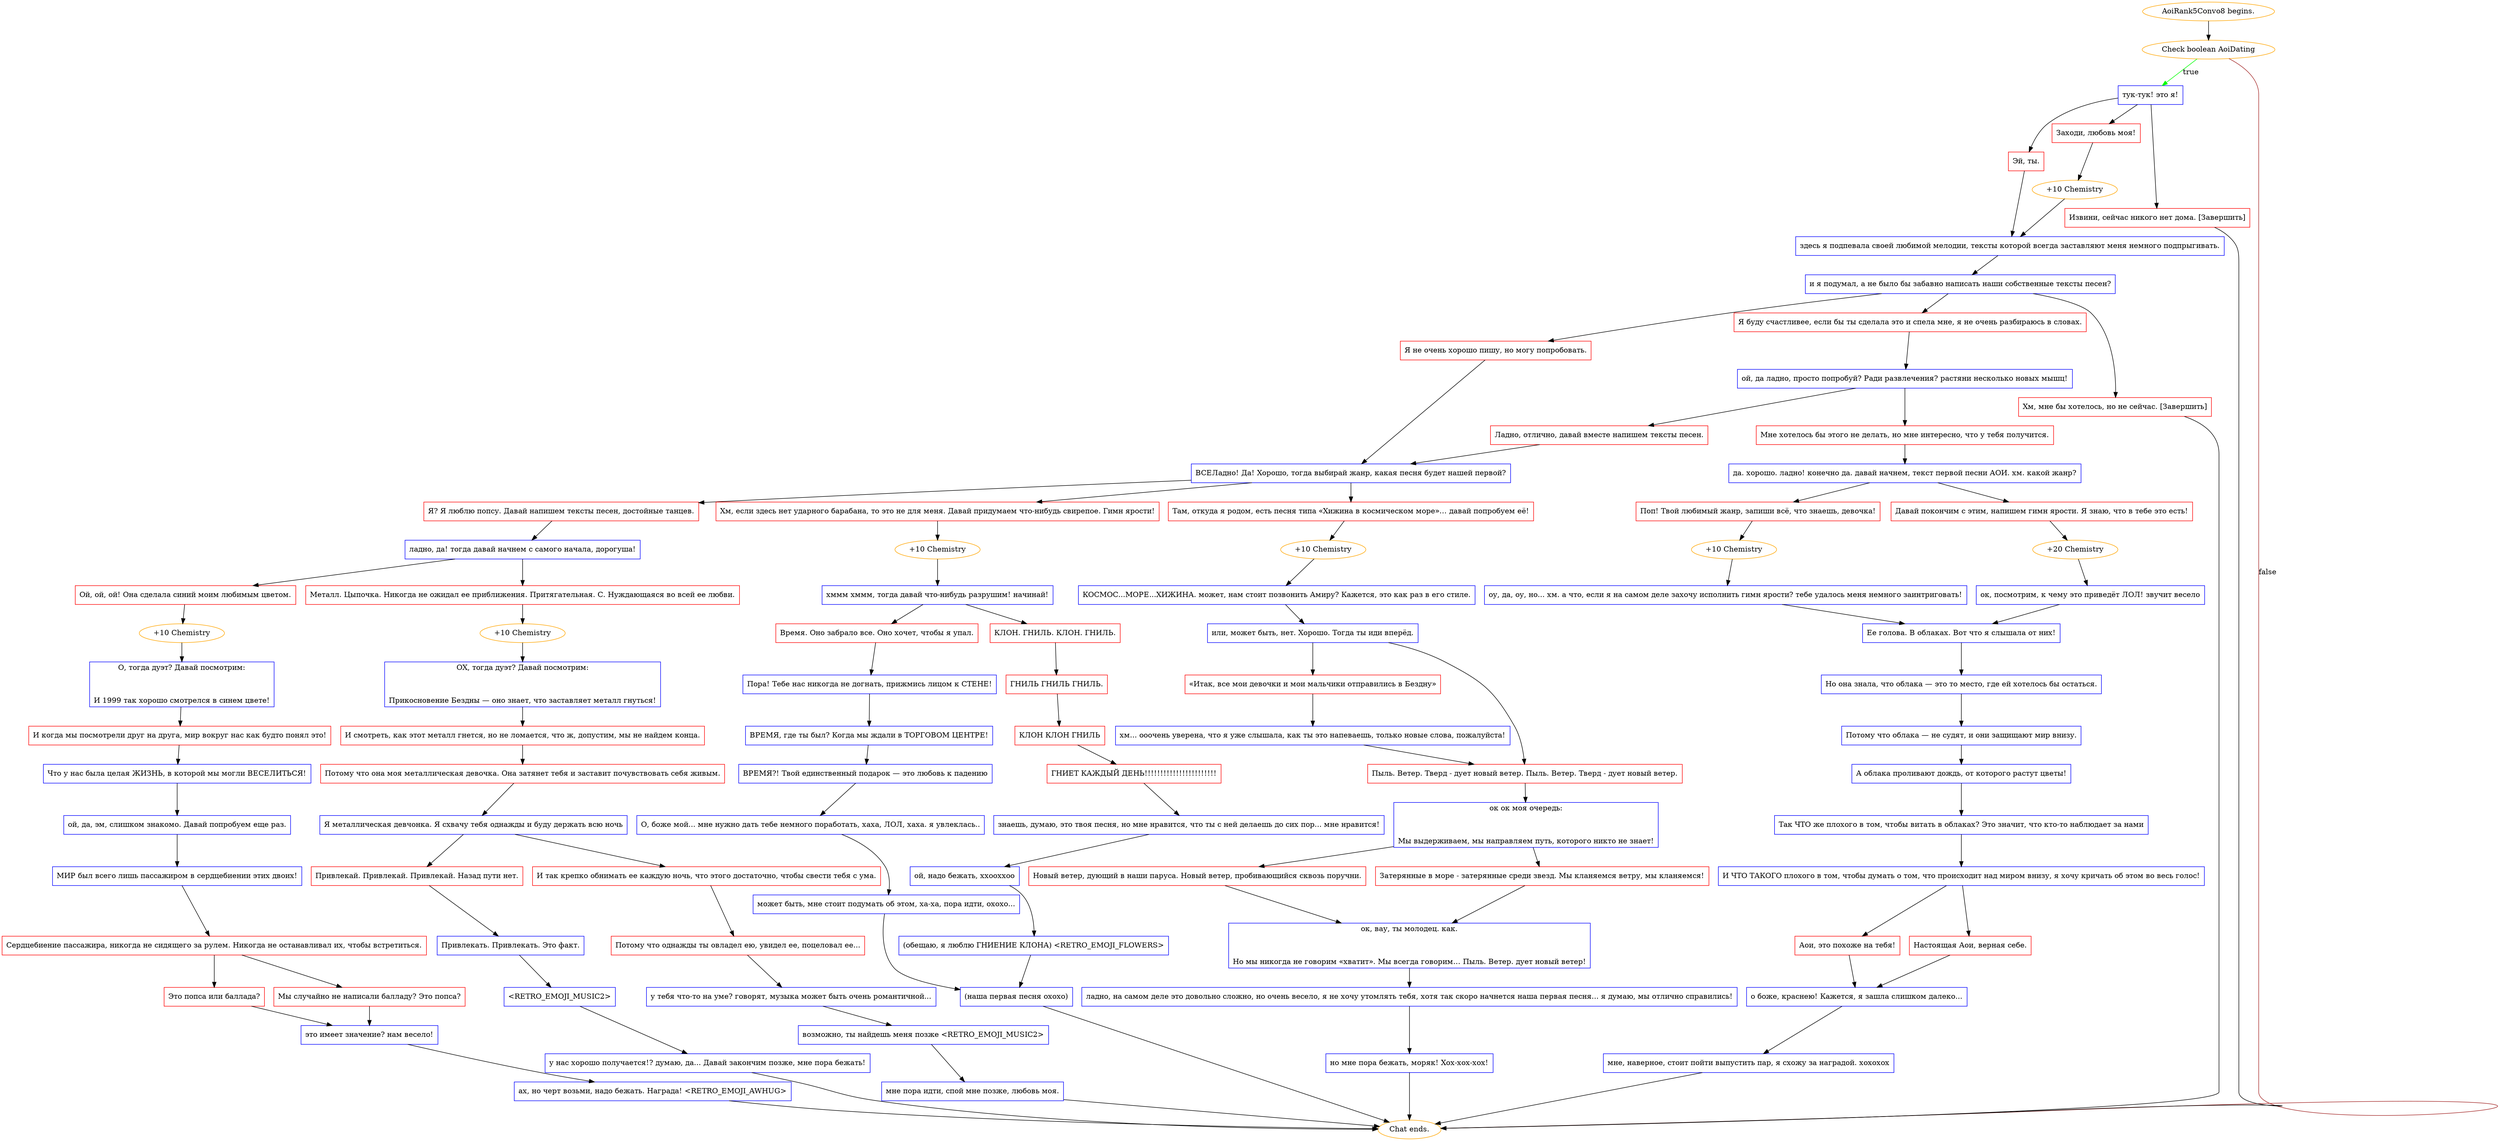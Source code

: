 digraph {
	"AoiRank5Convo8 begins." [color=orange];
		"AoiRank5Convo8 begins." -> j3608589578;
	j3608589578 [label="Check boolean AoiDating",color=orange];
		j3608589578 -> j1898975247 [label=true,color=green];
		j3608589578 -> "Chat ends." [label=false,color=brown];
	j1898975247 [label="тук-тук! это я!",shape=box,color=blue];
		j1898975247 -> j335312856;
		j1898975247 -> j1978533997;
		j1898975247 -> j1026089404;
	"Chat ends." [color=orange];
	j335312856 [label="Эй, ты.",shape=box,color=red];
		j335312856 -> j3835672815;
	j1978533997 [label="Заходи, любовь моя!",shape=box,color=red];
		j1978533997 -> j1001635727;
	j1026089404 [label="Извини, сейчас никого нет дома. [Завершить]",shape=box,color=red];
		j1026089404 -> "Chat ends.";
	j3835672815 [label="здесь я подпевала своей любимой мелодии, тексты которой всегда заставляют меня немного подпрыгивать.",shape=box,color=blue];
		j3835672815 -> j686949387;
	j1001635727 [label="+10 Chemistry",color=orange];
		j1001635727 -> j3835672815;
	j686949387 [label="и я подумал, а не было бы забавно написать наши собственные тексты песен?",shape=box,color=blue];
		j686949387 -> j4162653503;
		j686949387 -> j2394262622;
		j686949387 -> j2975145479;
	j4162653503 [label="Я не очень хорошо пишу, но могу попробовать.",shape=box,color=red];
		j4162653503 -> j3910837253;
	j2394262622 [label="Я буду счастливее, если бы ты сделала это и спела мне, я не очень разбираюсь в словах.",shape=box,color=red];
		j2394262622 -> j1578951509;
	j2975145479 [label="Хм, мне бы хотелось, но не сейчас. [Завершить]",shape=box,color=red];
		j2975145479 -> "Chat ends.";
	j3910837253 [label="ВСЕЛадно! Да! Хорошо, тогда выбирай жанр, какая песня будет нашей первой?",shape=box,color=blue];
		j3910837253 -> j1265149794;
		j3910837253 -> j944248289;
		j3910837253 -> j2526897936;
	j1578951509 [label="ой, да ладно, просто попробуй? Ради развлечения? растяни несколько новых мышц!",shape=box,color=blue];
		j1578951509 -> j2940921719;
		j1578951509 -> j603025628;
	j1265149794 [label="Я? Я люблю попсу. Давай напишем тексты песен, достойные танцев.",shape=box,color=red];
		j1265149794 -> j143894987;
	j944248289 [label="Хм, если здесь нет ударного барабана, то это не для меня. Давай придумаем что-нибудь свирепое. Гимн ярости!",shape=box,color=red];
		j944248289 -> j202846819;
	j2526897936 [label="Там, откуда я родом, есть песня типа «Хижина в космическом море»… давай попробуем её!",shape=box,color=red];
		j2526897936 -> j1755916752;
	j2940921719 [label="Ладно, отлично, давай вместе напишем тексты песен.",shape=box,color=red];
		j2940921719 -> j3910837253;
	j603025628 [label="Мне хотелось бы этого не делать, но мне интересно, что у тебя получится.",shape=box,color=red];
		j603025628 -> j1720929094;
	j143894987 [label="ладно, да! тогда давай начнем с самого начала, дорогуша!",shape=box,color=blue];
		j143894987 -> j1557496389;
		j143894987 -> j483739027;
	j202846819 [label="+10 Chemistry",color=orange];
		j202846819 -> j4035894502;
	j1755916752 [label="+10 Chemistry",color=orange];
		j1755916752 -> j4154508401;
	j1720929094 [label="да. хорошо. ладно! конечно да. давай начнем, текст первой песни АОИ. хм. какой жанр?",shape=box,color=blue];
		j1720929094 -> j2332494112;
		j1720929094 -> j637720686;
	j1557496389 [label="Ой, ой, ой! Она сделала синий моим любимым цветом.",shape=box,color=red];
		j1557496389 -> j1364216071;
	j483739027 [label="Металл. Цыпочка. Никогда не ожидал ее приближения. Притягательная. С. Нуждающаяся во всей ее любви.",shape=box,color=red];
		j483739027 -> j581476693;
	j4035894502 [label="хммм хммм, тогда давай что-нибудь разрушим! начинай!",shape=box,color=blue];
		j4035894502 -> j919601008;
		j4035894502 -> j3085382651;
	j4154508401 [label="КОСМОС...МОРЕ...ХИЖИНА. может, нам стоит позвонить Амиру? Кажется, это как раз в его стиле.",shape=box,color=blue];
		j4154508401 -> j943096120;
	j2332494112 [label="Поп! Твой любимый жанр, запиши всё, что знаешь, девочка!",shape=box,color=red];
		j2332494112 -> j1979784659;
	j637720686 [label="Давай покончим с этим, напишем гимн ярости. Я знаю, что в тебе это есть!",shape=box,color=red];
		j637720686 -> j3550127086;
	j1364216071 [label="+10 Chemistry",color=orange];
		j1364216071 -> j858217967;
	j581476693 [label="+10 Chemistry",color=orange];
		j581476693 -> j322814117;
	j919601008 [label="Время. Оно забрало все. Оно хочет, чтобы я упал.",shape=box,color=red];
		j919601008 -> j127488668;
	j3085382651 [label="КЛОН. ГНИЛЬ. КЛОН. ГНИЛЬ.",shape=box,color=red];
		j3085382651 -> j3957317050;
	j943096120 [label="или, может быть, нет. Хорошо. Тогда ты иди вперёд.",shape=box,color=blue];
		j943096120 -> j3312270836;
		j943096120 -> j2353116029;
	j1979784659 [label="+10 Chemistry",color=orange];
		j1979784659 -> j664800832;
	j3550127086 [label="+20 Chemistry",color=orange];
		j3550127086 -> j4150727467;
	j858217967 [label="О, тогда дуэт? Давай посмотрим:

И 1999 так хорошо смотрелся в синем цвете!",shape=box,color=blue];
		j858217967 -> j2225591142;
	j322814117 [label="ОХ, тогда дуэт? Давай посмотрим:

Прикосновение Бездны — оно знает, что заставляет металл гнуться!",shape=box,color=blue];
		j322814117 -> j456300259;
	j127488668 [label="Пора! Тебе нас никогда не догнать, прижмись лицом к СТЕНЕ!",shape=box,color=blue];
		j127488668 -> j3616573311;
	j3957317050 [label="ГНИЛЬ ГНИЛЬ ГНИЛЬ.",shape=box,color=red];
		j3957317050 -> j1588636400;
	j3312270836 [label="«Итак, все мои девочки и мои мальчики отправились в Бездну»",shape=box,color=red];
		j3312270836 -> j833189364;
	j2353116029 [label="Пыль. Ветер. Тверд - дует новый ветер. Пыль. Ветер. Тверд - дует новый ветер.",shape=box,color=red];
		j2353116029 -> j2199143406;
	j664800832 [label="оу, да, оу, но... хм. а что, если я на самом деле захочу исполнить гимн ярости? тебе удалось меня немного заинтриговать!",shape=box,color=blue];
		j664800832 -> j1867834175;
	j4150727467 [label="ок, посмотрим, к чему это приведёт ЛОЛ! звучит весело",shape=box,color=blue];
		j4150727467 -> j1867834175;
	j2225591142 [label="И когда мы посмотрели друг на друга, мир вокруг нас как будто понял это!",shape=box,color=red];
		j2225591142 -> j243743532;
	j456300259 [label="И смотреть, как этот металл гнется, но не ломается, что ж, допустим, мы не найдем конца.",shape=box,color=red];
		j456300259 -> j866048918;
	j3616573311 [label="ВРЕМЯ, где ты был? Когда мы ждали в ТОРГОВОМ ЦЕНТРЕ!",shape=box,color=blue];
		j3616573311 -> j2825465787;
	j1588636400 [label="КЛОН КЛОН ГНИЛЬ",shape=box,color=red];
		j1588636400 -> j3394069556;
	j833189364 [label="хм... ооочень уверена, что я уже слышала, как ты это напеваешь, только новые слова, пожалуйста!",shape=box,color=blue];
		j833189364 -> j2353116029;
	j2199143406 [label="ок ок моя очередь:

Мы выдерживаем, мы направляем путь, которого никто не знает!",shape=box,color=blue];
		j2199143406 -> j1502226459;
		j2199143406 -> j847321036;
	j1867834175 [label="Ее голова. В облаках. Вот что я слышала от них!",shape=box,color=blue];
		j1867834175 -> j463220;
	j243743532 [label="Что у нас была целая ЖИЗНЬ, в которой мы могли ВЕСЕЛИТЬСЯ!",shape=box,color=blue];
		j243743532 -> j2380102884;
	j866048918 [label="Потому что она моя металлическая девочка. Она затянет тебя и заставит почувствовать себя живым.",shape=box,color=red];
		j866048918 -> j3569593622;
	j2825465787 [label="ВРЕМЯ?! Твой единственный подарок — это любовь к падению",shape=box,color=blue];
		j2825465787 -> j3672934931;
	j3394069556 [label="ГНИЕТ КАЖДЫЙ ДЕНЬ!!!!!!!!!!!!!!!!!!!!!!!",shape=box,color=red];
		j3394069556 -> j4090583105;
	j1502226459 [label="Новый ветер, дующий в наши паруса. Новый ветер, пробивающийся сквозь поручни.",shape=box,color=red];
		j1502226459 -> j3854251526;
	j847321036 [label="Затерянные в море - затерянные среди звезд. Мы кланяемся ветру, мы кланяемся!",shape=box,color=red];
		j847321036 -> j3854251526;
	j463220 [label="Но она знала, что облака — это то место, где ей хотелось бы остаться.",shape=box,color=blue];
		j463220 -> j342986131;
	j2380102884 [label="ой, да, эм, слишком знакомо. Давай попробуем еще раз.",shape=box,color=blue];
		j2380102884 -> j374823865;
	j3569593622 [label="Я металлическая девчонка. Я схвачу тебя однажды и буду держать всю ночь",shape=box,color=blue];
		j3569593622 -> j1363255438;
		j3569593622 -> j3175475475;
	j3672934931 [label="О, боже мой... мне нужно дать тебе немного поработать, хаха, ЛОЛ, хаха. я увлеклась..",shape=box,color=blue];
		j3672934931 -> j3638747259;
	j4090583105 [label="знаешь, думаю, это твоя песня, но мне нравится, что ты с ней делаешь до сих пор... мне нравится!",shape=box,color=blue];
		j4090583105 -> j1662296262;
	j3854251526 [label="ок, вау, ты молодец. как.

Но мы никогда не говорим «хватит». Мы всегда говорим… Пыль. Ветер. дует новый ветер!",shape=box,color=blue];
		j3854251526 -> j2863297260;
	j342986131 [label="Потому что облака — не судят, и они защищают мир внизу.",shape=box,color=blue];
		j342986131 -> j266514654;
	j374823865 [label="МИР был всего лишь пассажиром в сердцебиении этих двоих!",shape=box,color=blue];
		j374823865 -> j458315184;
	j1363255438 [label="Привлекай. Привлекай. Привлекай. Назад пути нет.",shape=box,color=red];
		j1363255438 -> j3088104591;
	j3175475475 [label="И так крепко обнимать ее каждую ночь, что этого достаточно, чтобы свести тебя с ума.",shape=box,color=red];
		j3175475475 -> j2166813682;
	j3638747259 [label="может быть, мне стоит подумать об этом, ха-ха, пора идти, охохо...",shape=box,color=blue];
		j3638747259 -> j119560879;
	j1662296262 [label="ой, надо бежать, xxooxxoo",shape=box,color=blue];
		j1662296262 -> j1754611667;
	j2863297260 [label="ладно, на самом деле это довольно сложно, но очень весело, я не хочу утомлять тебя, хотя так скоро начнется наша первая песня... я думаю, мы отлично справились!",shape=box,color=blue];
		j2863297260 -> j2865373293;
	j266514654 [label="А облака проливают дождь, от которого растут цветы!",shape=box,color=blue];
		j266514654 -> j4143852073;
	j458315184 [label="Сердцебиение пассажира, никогда не сидящего за рулем. Никогда не останавливал их, чтобы встретиться.",shape=box,color=red];
		j458315184 -> j3598050434;
		j458315184 -> j3039668273;
	j3088104591 [label="Привлекать. Привлекать. Это факт.",shape=box,color=blue];
		j3088104591 -> j2306148468;
	j2166813682 [label="Потому что однажды ты овладел ею, увидел ее, поцеловал ее...",shape=box,color=red];
		j2166813682 -> j2770070414;
	j119560879 [label="(наша первая песня охохо)",shape=box,color=blue];
		j119560879 -> "Chat ends.";
	j1754611667 [label="(обещаю, я люблю ГНИЕНИЕ КЛОНА) <RETRO_EMOJI_FLOWERS>",shape=box,color=blue];
		j1754611667 -> j119560879;
	j2865373293 [label="но мне пора бежать, моряк! Хох-хох-хох!",shape=box,color=blue];
		j2865373293 -> "Chat ends.";
	j4143852073 [label="Так ЧТО же плохого в том, чтобы витать в облаках? Это значит, что кто-то наблюдает за нами",shape=box,color=blue];
		j4143852073 -> j1809720216;
	j3598050434 [label="Это попса или баллада?",shape=box,color=red];
		j3598050434 -> j4277416640;
	j3039668273 [label="Мы случайно не написали балладу? Это попса?",shape=box,color=red];
		j3039668273 -> j4277416640;
	j2306148468 [label="<RETRO_EMOJI_MUSIC2>",shape=box,color=blue];
		j2306148468 -> j1423249661;
	j2770070414 [label="у тебя что-то на уме? говорят, музыка может быть очень романтичной...",shape=box,color=blue];
		j2770070414 -> j4026758040;
	j1809720216 [label="И ЧТО ТАКОГО плохого в том, чтобы думать о том, что происходит над миром внизу, я хочу кричать об этом во весь голос!",shape=box,color=blue];
		j1809720216 -> j432120150;
		j1809720216 -> j1888189412;
	j4277416640 [label="это имеет значение? нам весело!",shape=box,color=blue];
		j4277416640 -> j4142331421;
	j1423249661 [label="у нас хорошо получается!? думаю, да... Давай закончим позже, мне пора бежать!",shape=box,color=blue];
		j1423249661 -> "Chat ends.";
	j4026758040 [label="возможно, ты найдешь меня позже <RETRO_EMOJI_MUSIC2>",shape=box,color=blue];
		j4026758040 -> j586310385;
	j432120150 [label="Аои, это похоже на тебя!",shape=box,color=red];
		j432120150 -> j2010323179;
	j1888189412 [label="Настоящая Аои, верная себе.",shape=box,color=red];
		j1888189412 -> j2010323179;
	j4142331421 [label="ах, но черт возьми, надо бежать. Награда! <RETRO_EMOJI_AWHUG>",shape=box,color=blue];
		j4142331421 -> "Chat ends.";
	j586310385 [label="мне пора идти, спой мне позже, любовь моя.",shape=box,color=blue];
		j586310385 -> "Chat ends.";
	j2010323179 [label="о боже, краснею! Кажется, я зашла слишком далеко...",shape=box,color=blue];
		j2010323179 -> j3378953915;
	j3378953915 [label="мне, наверное, стоит пойти выпустить пар, я схожу за наградой. xoxoxox",shape=box,color=blue];
		j3378953915 -> "Chat ends.";
}